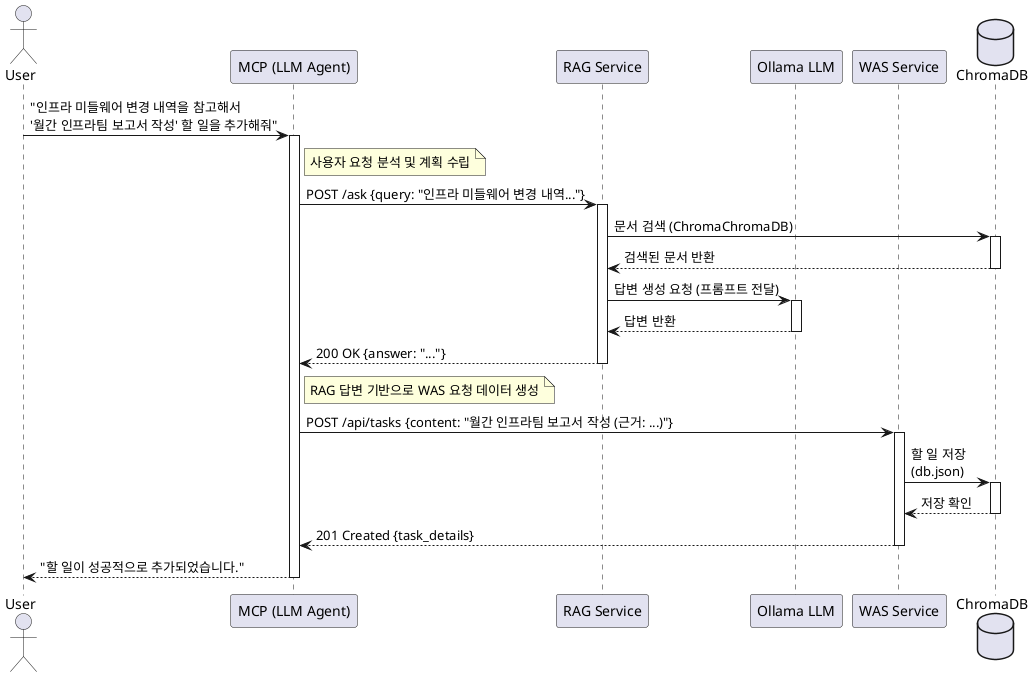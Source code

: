 @startuml
actor User
participant "MCP (LLM Agent)" as MCP
participant "RAG Service" as RAG
participant "Ollama LLM" as LLM
participant "WAS Service" as WAS
database ChromaDB

User -> MCP: "인프라 미들웨어 변경 내역을 참고해서 \n'월간 인프라팀 보고서 작성' 할 일을 추가해줘"

activate MCP
note right of MCP: 사용자 요청 분석 및 계획 수립
MCP -> RAG: POST /ask {query: "인프라 미들웨어 변경 내역..."}
activate RAG
RAG -> ChromaDB: 문서 검색 (ChromaChromaDB)
activate ChromaDB
ChromaDB --> RAG: 검색된 문서 반환
deactivate ChromaDB
RAG -> LLM: 답변 생성 요청 (프롬프트 전달)
activate LLM
LLM --> RAG: 답변 반환
deactivate LLM
RAG --> MCP: 200 OK {answer: "..."}
deactivate RAG

note right of MCP: RAG 답변 기반으로 WAS 요청 데이터 생성
MCP -> WAS: POST /api/tasks {content: "월간 인프라팀 보고서 작성 (근거: ...)"}
activate WAS
WAS -> ChromaDB: 할 일 저장 \n(db.json)
activate ChromaDB
ChromaDB --> WAS: 저장 확인
deactivate ChromaDB
WAS --> MCP: 201 Created {task_details}
deactivate WAS

MCP --> User: "할 일이 성공적으로 추가되었습니다."
deactivate MCP
@enduml